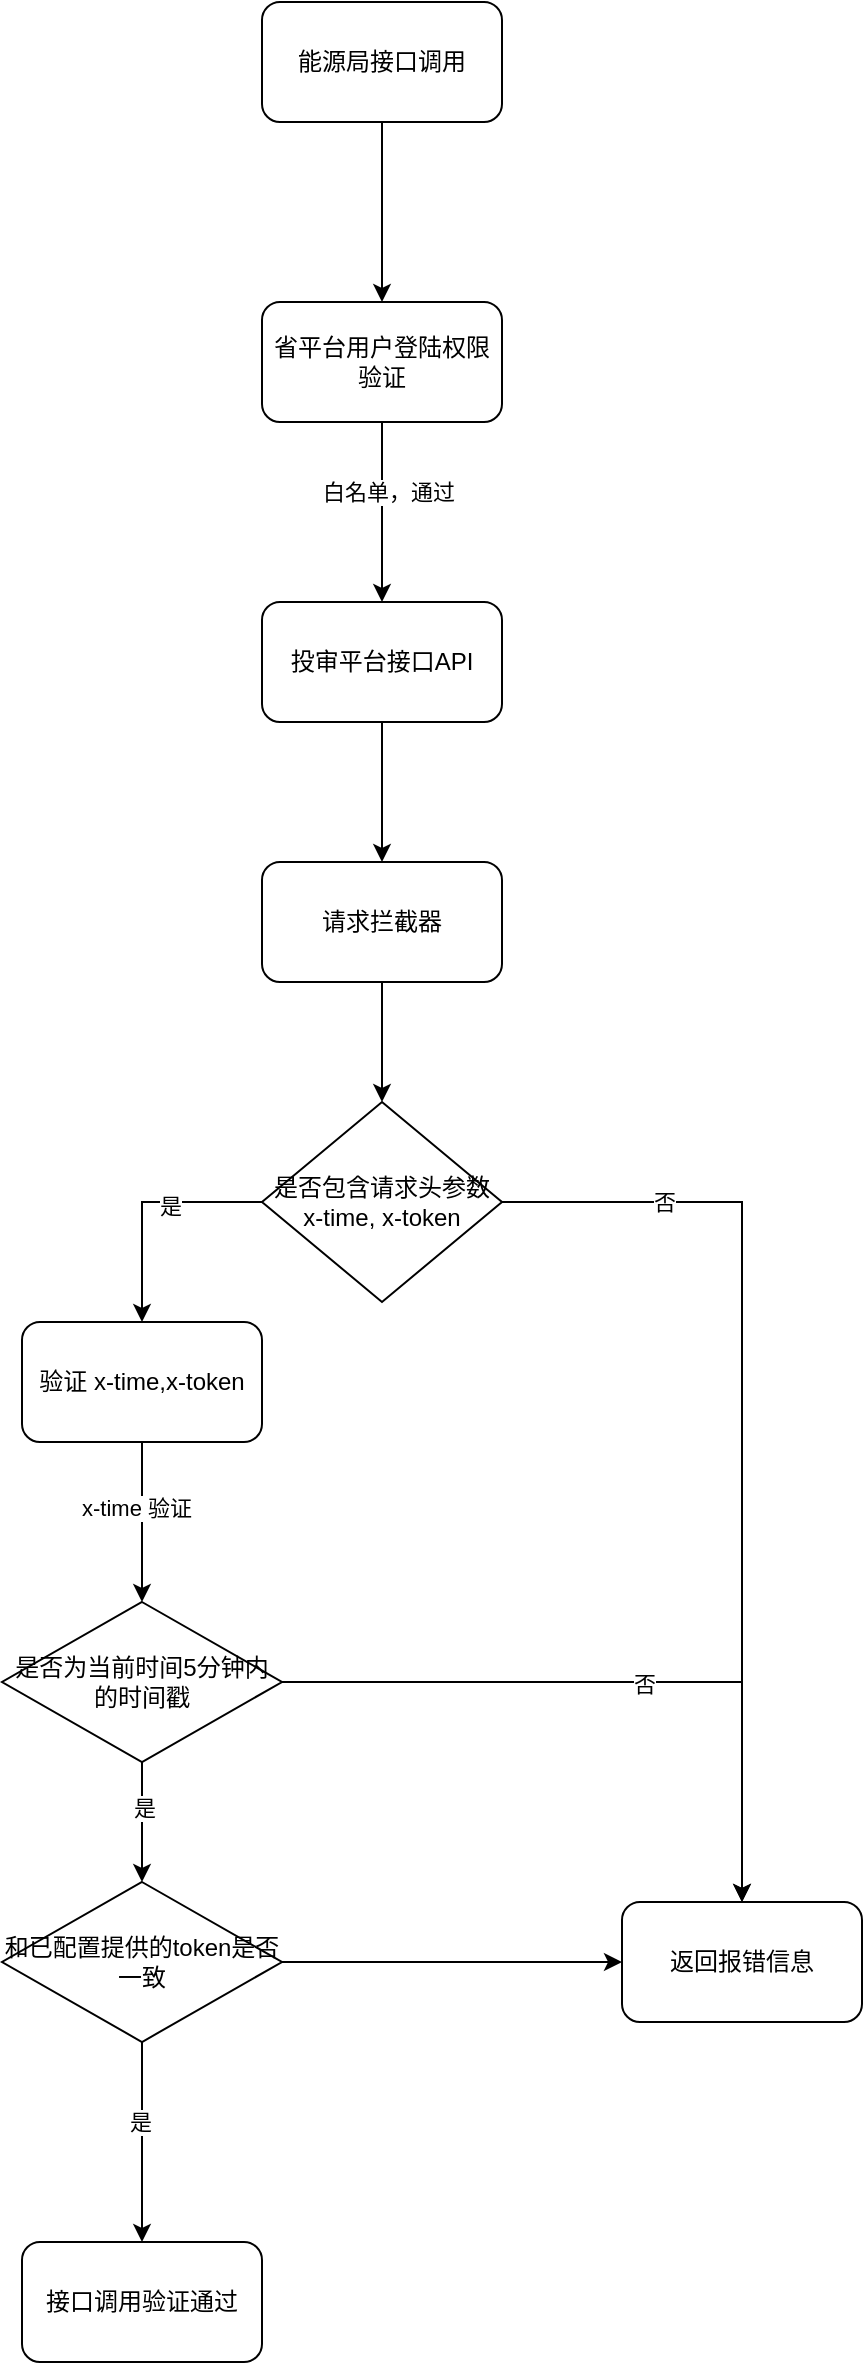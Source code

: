 <mxfile version="20.5.1" type="github">
  <diagram id="C5RBs43oDa-KdzZeNtuy" name="Page-1">
    <mxGraphModel dx="1038" dy="579" grid="1" gridSize="10" guides="1" tooltips="1" connect="1" arrows="1" fold="1" page="1" pageScale="1" pageWidth="827" pageHeight="1169" math="0" shadow="0">
      <root>
        <mxCell id="WIyWlLk6GJQsqaUBKTNV-0" />
        <mxCell id="WIyWlLk6GJQsqaUBKTNV-1" parent="WIyWlLk6GJQsqaUBKTNV-0" />
        <mxCell id="wmS9uaYeB3LbZgUTADnC-2" style="edgeStyle=orthogonalEdgeStyle;rounded=0;orthogonalLoop=1;jettySize=auto;html=1;exitX=0.5;exitY=1;exitDx=0;exitDy=0;entryX=0.5;entryY=0;entryDx=0;entryDy=0;" edge="1" parent="WIyWlLk6GJQsqaUBKTNV-1" source="wmS9uaYeB3LbZgUTADnC-0" target="wmS9uaYeB3LbZgUTADnC-3">
          <mxGeometry relative="1" as="geometry">
            <mxPoint x="280" y="360" as="targetPoint" />
          </mxGeometry>
        </mxCell>
        <mxCell id="wmS9uaYeB3LbZgUTADnC-0" value="能源局接口调用" style="rounded=1;whiteSpace=wrap;html=1;" vertex="1" parent="WIyWlLk6GJQsqaUBKTNV-1">
          <mxGeometry x="220" y="340" width="120" height="60" as="geometry" />
        </mxCell>
        <mxCell id="wmS9uaYeB3LbZgUTADnC-6" style="edgeStyle=orthogonalEdgeStyle;rounded=0;orthogonalLoop=1;jettySize=auto;html=1;exitX=0.5;exitY=1;exitDx=0;exitDy=0;" edge="1" parent="WIyWlLk6GJQsqaUBKTNV-1" source="wmS9uaYeB3LbZgUTADnC-3" target="wmS9uaYeB3LbZgUTADnC-5">
          <mxGeometry relative="1" as="geometry" />
        </mxCell>
        <mxCell id="wmS9uaYeB3LbZgUTADnC-7" value="白名单，通过" style="edgeLabel;html=1;align=center;verticalAlign=middle;resizable=0;points=[];" vertex="1" connectable="0" parent="wmS9uaYeB3LbZgUTADnC-6">
          <mxGeometry x="-0.236" y="3" relative="1" as="geometry">
            <mxPoint as="offset" />
          </mxGeometry>
        </mxCell>
        <mxCell id="wmS9uaYeB3LbZgUTADnC-3" value="省平台用户登陆权限验证" style="rounded=1;whiteSpace=wrap;html=1;" vertex="1" parent="WIyWlLk6GJQsqaUBKTNV-1">
          <mxGeometry x="220" y="490" width="120" height="60" as="geometry" />
        </mxCell>
        <mxCell id="wmS9uaYeB3LbZgUTADnC-9" style="edgeStyle=orthogonalEdgeStyle;rounded=0;orthogonalLoop=1;jettySize=auto;html=1;exitX=0.5;exitY=1;exitDx=0;exitDy=0;entryX=0.5;entryY=0;entryDx=0;entryDy=0;" edge="1" parent="WIyWlLk6GJQsqaUBKTNV-1" source="wmS9uaYeB3LbZgUTADnC-5" target="wmS9uaYeB3LbZgUTADnC-8">
          <mxGeometry relative="1" as="geometry" />
        </mxCell>
        <mxCell id="wmS9uaYeB3LbZgUTADnC-5" value="投审平台接口API" style="rounded=1;whiteSpace=wrap;html=1;" vertex="1" parent="WIyWlLk6GJQsqaUBKTNV-1">
          <mxGeometry x="220" y="640" width="120" height="60" as="geometry" />
        </mxCell>
        <mxCell id="wmS9uaYeB3LbZgUTADnC-12" style="edgeStyle=orthogonalEdgeStyle;rounded=0;orthogonalLoop=1;jettySize=auto;html=1;exitX=0.5;exitY=1;exitDx=0;exitDy=0;entryX=0.5;entryY=0;entryDx=0;entryDy=0;" edge="1" parent="WIyWlLk6GJQsqaUBKTNV-1" source="wmS9uaYeB3LbZgUTADnC-8" target="wmS9uaYeB3LbZgUTADnC-11">
          <mxGeometry relative="1" as="geometry" />
        </mxCell>
        <mxCell id="wmS9uaYeB3LbZgUTADnC-8" value="请求拦截器" style="rounded=1;whiteSpace=wrap;html=1;" vertex="1" parent="WIyWlLk6GJQsqaUBKTNV-1">
          <mxGeometry x="220" y="770" width="120" height="60" as="geometry" />
        </mxCell>
        <mxCell id="wmS9uaYeB3LbZgUTADnC-15" style="edgeStyle=orthogonalEdgeStyle;rounded=0;orthogonalLoop=1;jettySize=auto;html=1;exitX=0;exitY=0.5;exitDx=0;exitDy=0;entryX=0.5;entryY=0;entryDx=0;entryDy=0;" edge="1" parent="WIyWlLk6GJQsqaUBKTNV-1" source="wmS9uaYeB3LbZgUTADnC-11" target="wmS9uaYeB3LbZgUTADnC-13">
          <mxGeometry relative="1" as="geometry" />
        </mxCell>
        <mxCell id="wmS9uaYeB3LbZgUTADnC-17" value="是" style="edgeLabel;html=1;align=center;verticalAlign=middle;resizable=0;points=[];" vertex="1" connectable="0" parent="wmS9uaYeB3LbZgUTADnC-15">
          <mxGeometry x="-0.223" y="2" relative="1" as="geometry">
            <mxPoint as="offset" />
          </mxGeometry>
        </mxCell>
        <mxCell id="wmS9uaYeB3LbZgUTADnC-16" style="edgeStyle=orthogonalEdgeStyle;rounded=0;orthogonalLoop=1;jettySize=auto;html=1;exitX=1;exitY=0.5;exitDx=0;exitDy=0;entryX=0.5;entryY=0;entryDx=0;entryDy=0;" edge="1" parent="WIyWlLk6GJQsqaUBKTNV-1" source="wmS9uaYeB3LbZgUTADnC-11" target="wmS9uaYeB3LbZgUTADnC-28">
          <mxGeometry relative="1" as="geometry">
            <mxPoint x="410" y="1000" as="targetPoint" />
          </mxGeometry>
        </mxCell>
        <mxCell id="wmS9uaYeB3LbZgUTADnC-18" value="否" style="edgeLabel;html=1;align=center;verticalAlign=middle;resizable=0;points=[];" vertex="1" connectable="0" parent="wmS9uaYeB3LbZgUTADnC-16">
          <mxGeometry x="-0.655" relative="1" as="geometry">
            <mxPoint as="offset" />
          </mxGeometry>
        </mxCell>
        <mxCell id="wmS9uaYeB3LbZgUTADnC-11" value="是否包含请求头参数 x-time, x-token" style="rhombus;whiteSpace=wrap;html=1;" vertex="1" parent="WIyWlLk6GJQsqaUBKTNV-1">
          <mxGeometry x="220" y="890" width="120" height="100" as="geometry" />
        </mxCell>
        <mxCell id="wmS9uaYeB3LbZgUTADnC-22" style="edgeStyle=orthogonalEdgeStyle;rounded=0;orthogonalLoop=1;jettySize=auto;html=1;exitX=0.5;exitY=1;exitDx=0;exitDy=0;entryX=0.5;entryY=0;entryDx=0;entryDy=0;" edge="1" parent="WIyWlLk6GJQsqaUBKTNV-1" source="wmS9uaYeB3LbZgUTADnC-13" target="wmS9uaYeB3LbZgUTADnC-21">
          <mxGeometry relative="1" as="geometry" />
        </mxCell>
        <mxCell id="wmS9uaYeB3LbZgUTADnC-25" value="x-time 验证" style="edgeLabel;html=1;align=center;verticalAlign=middle;resizable=0;points=[];" vertex="1" connectable="0" parent="wmS9uaYeB3LbZgUTADnC-22">
          <mxGeometry x="-0.181" y="-3" relative="1" as="geometry">
            <mxPoint as="offset" />
          </mxGeometry>
        </mxCell>
        <mxCell id="wmS9uaYeB3LbZgUTADnC-13" value="验证 x-time,x-token" style="rounded=1;whiteSpace=wrap;html=1;" vertex="1" parent="WIyWlLk6GJQsqaUBKTNV-1">
          <mxGeometry x="100" y="1000" width="120" height="60" as="geometry" />
        </mxCell>
        <mxCell id="wmS9uaYeB3LbZgUTADnC-32" style="edgeStyle=orthogonalEdgeStyle;rounded=0;orthogonalLoop=1;jettySize=auto;html=1;exitX=1;exitY=0.5;exitDx=0;exitDy=0;entryX=0.5;entryY=0;entryDx=0;entryDy=0;" edge="1" parent="WIyWlLk6GJQsqaUBKTNV-1" source="wmS9uaYeB3LbZgUTADnC-21" target="wmS9uaYeB3LbZgUTADnC-28">
          <mxGeometry relative="1" as="geometry" />
        </mxCell>
        <mxCell id="wmS9uaYeB3LbZgUTADnC-33" value="否" style="edgeLabel;html=1;align=center;verticalAlign=middle;resizable=0;points=[];" vertex="1" connectable="0" parent="wmS9uaYeB3LbZgUTADnC-32">
          <mxGeometry x="0.061" y="-1" relative="1" as="geometry">
            <mxPoint as="offset" />
          </mxGeometry>
        </mxCell>
        <mxCell id="wmS9uaYeB3LbZgUTADnC-41" style="edgeStyle=orthogonalEdgeStyle;rounded=0;orthogonalLoop=1;jettySize=auto;html=1;exitX=0.5;exitY=1;exitDx=0;exitDy=0;" edge="1" parent="WIyWlLk6GJQsqaUBKTNV-1" source="wmS9uaYeB3LbZgUTADnC-21" target="wmS9uaYeB3LbZgUTADnC-40">
          <mxGeometry relative="1" as="geometry" />
        </mxCell>
        <mxCell id="wmS9uaYeB3LbZgUTADnC-42" value="是" style="edgeLabel;html=1;align=center;verticalAlign=middle;resizable=0;points=[];" vertex="1" connectable="0" parent="wmS9uaYeB3LbZgUTADnC-41">
          <mxGeometry x="-0.231" y="1" relative="1" as="geometry">
            <mxPoint as="offset" />
          </mxGeometry>
        </mxCell>
        <mxCell id="wmS9uaYeB3LbZgUTADnC-21" value="是否为当前时间5分钟内的时间戳" style="rhombus;whiteSpace=wrap;html=1;" vertex="1" parent="WIyWlLk6GJQsqaUBKTNV-1">
          <mxGeometry x="90" y="1140" width="140" height="80" as="geometry" />
        </mxCell>
        <mxCell id="wmS9uaYeB3LbZgUTADnC-28" value="返回报错信息" style="rounded=1;whiteSpace=wrap;html=1;" vertex="1" parent="WIyWlLk6GJQsqaUBKTNV-1">
          <mxGeometry x="400" y="1290" width="120" height="60" as="geometry" />
        </mxCell>
        <mxCell id="wmS9uaYeB3LbZgUTADnC-39" value="接口调用验证通过" style="rounded=1;whiteSpace=wrap;html=1;" vertex="1" parent="WIyWlLk6GJQsqaUBKTNV-1">
          <mxGeometry x="100" y="1460" width="120" height="60" as="geometry" />
        </mxCell>
        <mxCell id="wmS9uaYeB3LbZgUTADnC-43" style="edgeStyle=orthogonalEdgeStyle;rounded=0;orthogonalLoop=1;jettySize=auto;html=1;exitX=0.5;exitY=1;exitDx=0;exitDy=0;" edge="1" parent="WIyWlLk6GJQsqaUBKTNV-1" source="wmS9uaYeB3LbZgUTADnC-40" target="wmS9uaYeB3LbZgUTADnC-39">
          <mxGeometry relative="1" as="geometry" />
        </mxCell>
        <mxCell id="wmS9uaYeB3LbZgUTADnC-44" value="是" style="edgeLabel;html=1;align=center;verticalAlign=middle;resizable=0;points=[];" vertex="1" connectable="0" parent="wmS9uaYeB3LbZgUTADnC-43">
          <mxGeometry x="-0.212" y="-1" relative="1" as="geometry">
            <mxPoint as="offset" />
          </mxGeometry>
        </mxCell>
        <mxCell id="wmS9uaYeB3LbZgUTADnC-45" style="edgeStyle=orthogonalEdgeStyle;rounded=0;orthogonalLoop=1;jettySize=auto;html=1;exitX=1;exitY=0.5;exitDx=0;exitDy=0;entryX=0;entryY=0.5;entryDx=0;entryDy=0;" edge="1" parent="WIyWlLk6GJQsqaUBKTNV-1" source="wmS9uaYeB3LbZgUTADnC-40" target="wmS9uaYeB3LbZgUTADnC-28">
          <mxGeometry relative="1" as="geometry" />
        </mxCell>
        <mxCell id="wmS9uaYeB3LbZgUTADnC-40" value="和已配置提供的token是否一致" style="rhombus;whiteSpace=wrap;html=1;" vertex="1" parent="WIyWlLk6GJQsqaUBKTNV-1">
          <mxGeometry x="90" y="1280" width="140" height="80" as="geometry" />
        </mxCell>
      </root>
    </mxGraphModel>
  </diagram>
</mxfile>
